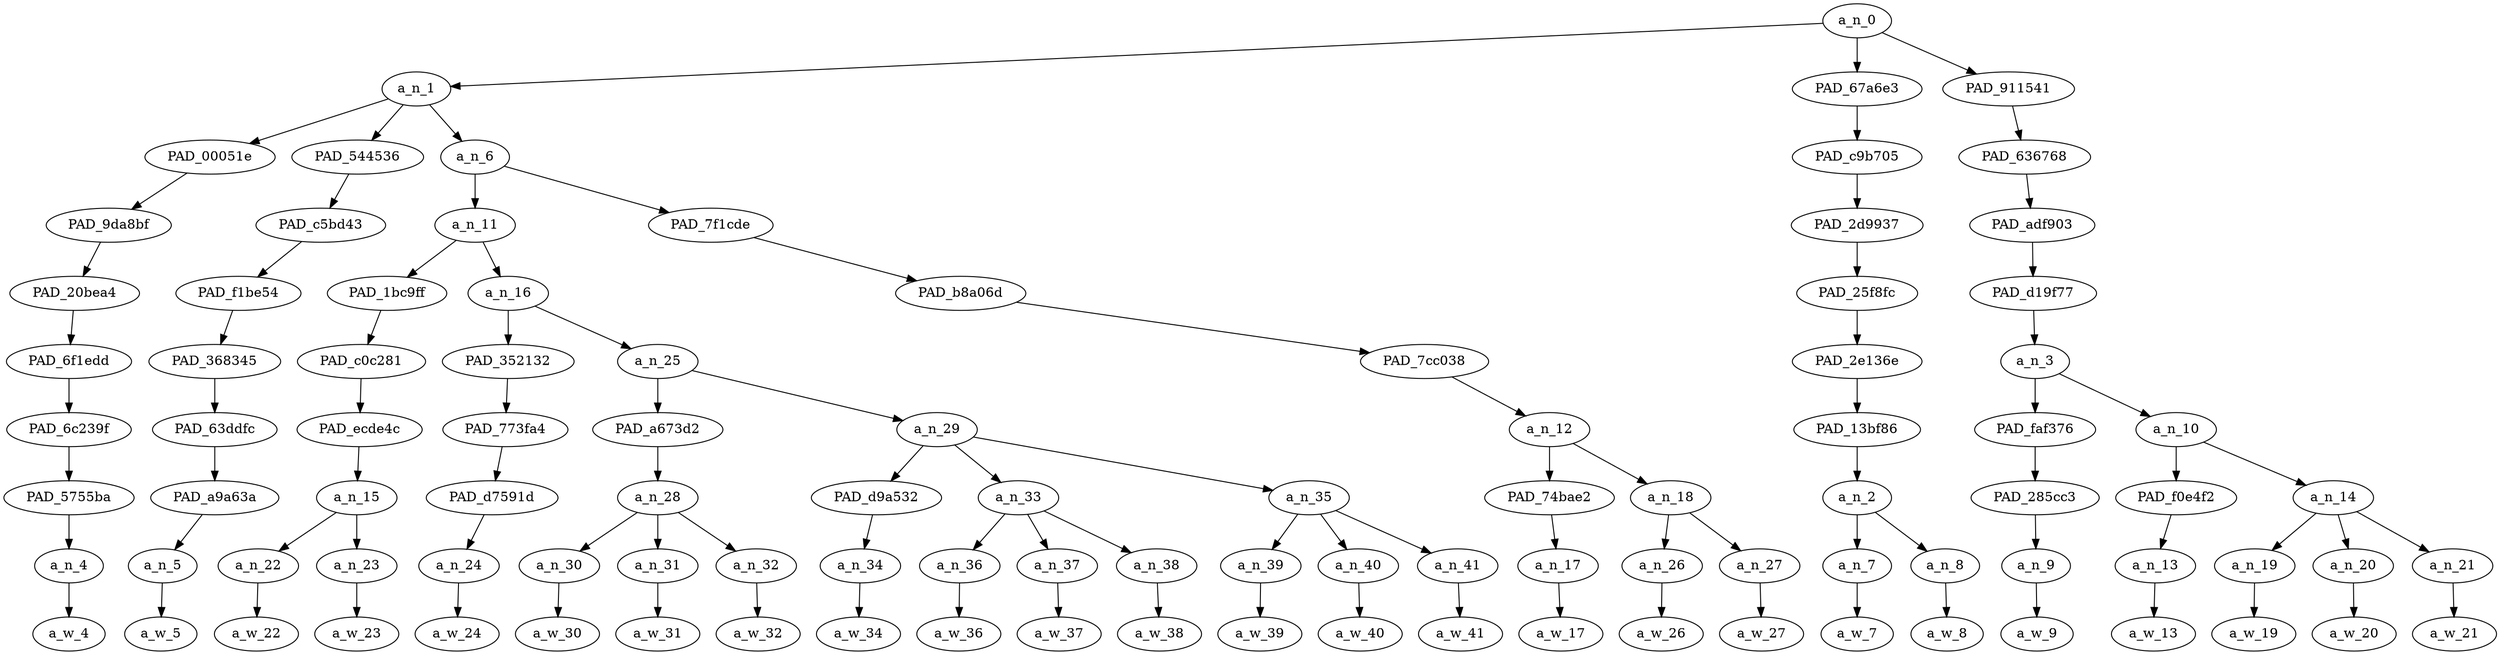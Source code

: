 strict digraph "" {
	a_n_0	[div_dir=1,
		index=0,
		level=9,
		pos="14.395833333333334,9!",
		text_span="[0, 1, 2, 3, 4, 5, 6, 7, 8, 9, 10, 11, 12, 13, 14, 15, 16, 17, 18, 19, 20, 21, 22, 23, 24]",
		value=0.99999999];
	a_n_1	[div_dir=1,
		index=0,
		level=8,
		pos="3.6875,8!",
		text_span="[0, 1, 2, 3, 4, 5, 6, 7, 8, 9, 10, 11, 12, 13, 14, 15, 16, 17]",
		value=0.83347663];
	a_n_0 -> a_n_1;
	PAD_67a6e3	[div_dir=1,
		index=1,
		level=8,
		pos="18.5,8!",
		text_span="[18, 19]",
		value=0.03892579];
	a_n_0 -> PAD_67a6e3;
	PAD_911541	[div_dir=1,
		index=2,
		level=8,
		pos="21.0,8!",
		text_span="[20, 21, 22, 23, 24]",
		value=0.12755260];
	a_n_0 -> PAD_911541;
	PAD_00051e	[div_dir=-1,
		index=0,
		level=7,
		pos="0.0,7!",
		text_span="[0]",
		value=0.04993512];
	a_n_1 -> PAD_00051e;
	PAD_544536	[div_dir=-1,
		index=1,
		level=7,
		pos="1.0,7!",
		text_span="[1]",
		value=0.03074056];
	a_n_1 -> PAD_544536;
	a_n_6	[div_dir=1,
		index=2,
		level=7,
		pos="10.0625,7!",
		text_span="[2, 3, 4, 5, 6, 7, 8, 9, 10, 11, 12, 13, 14, 15, 16, 17]",
		value=0.75276106];
	a_n_1 -> a_n_6;
	PAD_9da8bf	[div_dir=-1,
		index=0,
		level=6,
		pos="0.0,6!",
		text_span="[0]",
		value=0.04993512];
	PAD_00051e -> PAD_9da8bf;
	PAD_20bea4	[div_dir=-1,
		index=0,
		level=5,
		pos="0.0,5!",
		text_span="[0]",
		value=0.04993512];
	PAD_9da8bf -> PAD_20bea4;
	PAD_6f1edd	[div_dir=-1,
		index=0,
		level=4,
		pos="0.0,4!",
		text_span="[0]",
		value=0.04993512];
	PAD_20bea4 -> PAD_6f1edd;
	PAD_6c239f	[div_dir=-1,
		index=0,
		level=3,
		pos="0.0,3!",
		text_span="[0]",
		value=0.04993512];
	PAD_6f1edd -> PAD_6c239f;
	PAD_5755ba	[div_dir=-1,
		index=0,
		level=2,
		pos="0.0,2!",
		text_span="[0]",
		value=0.04993512];
	PAD_6c239f -> PAD_5755ba;
	a_n_4	[div_dir=-1,
		index=0,
		level=1,
		pos="0.0,1!",
		text_span="[0]",
		value=0.04993512];
	PAD_5755ba -> a_n_4;
	a_w_4	[div_dir=0,
		index=0,
		level=0,
		pos="0,0!",
		text_span="[0]",
		value=honestly];
	a_n_4 -> a_w_4;
	PAD_c5bd43	[div_dir=-1,
		index=1,
		level=6,
		pos="1.0,6!",
		text_span="[1]",
		value=0.03074056];
	PAD_544536 -> PAD_c5bd43;
	PAD_f1be54	[div_dir=-1,
		index=1,
		level=5,
		pos="1.0,5!",
		text_span="[1]",
		value=0.03074056];
	PAD_c5bd43 -> PAD_f1be54;
	PAD_368345	[div_dir=-1,
		index=1,
		level=4,
		pos="1.0,4!",
		text_span="[1]",
		value=0.03074056];
	PAD_f1be54 -> PAD_368345;
	PAD_63ddfc	[div_dir=-1,
		index=1,
		level=3,
		pos="1.0,3!",
		text_span="[1]",
		value=0.03074056];
	PAD_368345 -> PAD_63ddfc;
	PAD_a9a63a	[div_dir=-1,
		index=1,
		level=2,
		pos="1.0,2!",
		text_span="[1]",
		value=0.03074056];
	PAD_63ddfc -> PAD_a9a63a;
	a_n_5	[div_dir=-1,
		index=1,
		level=1,
		pos="1.0,1!",
		text_span="[1]",
		value=0.03074056];
	PAD_a9a63a -> a_n_5;
	a_w_5	[div_dir=0,
		index=1,
		level=0,
		pos="1,0!",
		text_span="[1]",
		value=what];
	a_n_5 -> a_w_5;
	a_n_11	[div_dir=1,
		index=2,
		level=6,
		pos="4.375,6!",
		text_span="[2, 3, 4, 5, 6, 7, 8, 9, 10, 11, 12, 13, 14]",
		value=0.63243243];
	a_n_6 -> a_n_11;
	PAD_7f1cde	[div_dir=-1,
		index=3,
		level=6,
		pos="15.75,6!",
		text_span="[15, 16, 17]",
		value=0.12019659];
	a_n_6 -> PAD_7f1cde;
	PAD_1bc9ff	[div_dir=1,
		index=2,
		level=5,
		pos="2.5,5!",
		text_span="[2, 3]",
		value=0.04933511];
	a_n_11 -> PAD_1bc9ff;
	a_n_16	[div_dir=1,
		index=3,
		level=5,
		pos="6.25,5!",
		text_span="[4, 5, 6, 7, 8, 9, 10, 11, 12, 13, 14]",
		value=0.58294862];
	a_n_11 -> a_n_16;
	PAD_c0c281	[div_dir=1,
		index=2,
		level=4,
		pos="2.5,4!",
		text_span="[2, 3]",
		value=0.04933511];
	PAD_1bc9ff -> PAD_c0c281;
	PAD_ecde4c	[div_dir=1,
		index=2,
		level=3,
		pos="2.5,3!",
		text_span="[2, 3]",
		value=0.04933511];
	PAD_c0c281 -> PAD_ecde4c;
	a_n_15	[div_dir=1,
		index=2,
		level=2,
		pos="2.5,2!",
		text_span="[2, 3]",
		value=0.04933511];
	PAD_ecde4c -> a_n_15;
	a_n_22	[div_dir=1,
		index=2,
		level=1,
		pos="2.0,1!",
		text_span="[2]",
		value=0.02097079];
	a_n_15 -> a_n_22;
	a_n_23	[div_dir=1,
		index=3,
		level=1,
		pos="3.0,1!",
		text_span="[3]",
		value=0.02830535];
	a_n_15 -> a_n_23;
	a_w_22	[div_dir=0,
		index=2,
		level=0,
		pos="2,0!",
		text_span="[2]",
		value=the];
	a_n_22 -> a_w_22;
	a_w_23	[div_dir=0,
		index=3,
		level=0,
		pos="3,0!",
		text_span="[3]",
		value=difference];
	a_n_23 -> a_w_23;
	PAD_352132	[div_dir=1,
		index=3,
		level=4,
		pos="4.0,4!",
		text_span="[4]",
		value=0.02536912];
	a_n_16 -> PAD_352132;
	a_n_25	[div_dir=1,
		index=4,
		level=4,
		pos="8.5,4!",
		text_span="[5, 6, 7, 8, 9, 10, 11, 12, 13, 14]",
		value=0.55744299];
	a_n_16 -> a_n_25;
	PAD_773fa4	[div_dir=1,
		index=3,
		level=3,
		pos="4.0,3!",
		text_span="[4]",
		value=0.02536912];
	PAD_352132 -> PAD_773fa4;
	PAD_d7591d	[div_dir=1,
		index=3,
		level=2,
		pos="4.0,2!",
		text_span="[4]",
		value=0.02536912];
	PAD_773fa4 -> PAD_d7591d;
	a_n_24	[div_dir=1,
		index=4,
		level=1,
		pos="4.0,1!",
		text_span="[4]",
		value=0.02536912];
	PAD_d7591d -> a_n_24;
	a_w_24	[div_dir=0,
		index=4,
		level=0,
		pos="4,0!",
		text_span="[4]",
		value=between];
	a_n_24 -> a_w_24;
	PAD_a673d2	[div_dir=1,
		index=4,
		level=3,
		pos="6.0,3!",
		text_span="[5, 6, 7]",
		value=0.18342922];
	a_n_25 -> PAD_a673d2;
	a_n_29	[div_dir=-1,
		index=5,
		level=3,
		pos="11.0,3!",
		text_span="[8, 9, 10, 11, 12, 13, 14]",
		value=0.37388170];
	a_n_25 -> a_n_29;
	a_n_28	[div_dir=1,
		index=4,
		level=2,
		pos="6.0,2!",
		text_span="[5, 6, 7]",
		value=0.18342922];
	PAD_a673d2 -> a_n_28;
	a_n_30	[div_dir=1,
		index=5,
		level=1,
		pos="5.0,1!",
		text_span="[5]",
		value=0.02408032];
	a_n_28 -> a_n_30;
	a_n_31	[div_dir=1,
		index=6,
		level=1,
		pos="6.0,1!",
		text_span="[6]",
		value=0.06078578];
	a_n_28 -> a_n_31;
	a_n_32	[div_dir=1,
		index=7,
		level=1,
		pos="7.0,1!",
		text_span="[7]",
		value=0.09818252];
	a_n_28 -> a_n_32;
	a_w_30	[div_dir=0,
		index=5,
		level=0,
		pos="5,0!",
		text_span="[5]",
		value=the1];
	a_n_30 -> a_w_30;
	a_w_31	[div_dir=0,
		index=6,
		level=0,
		pos="6,0!",
		text_span="[6]",
		value=portuguese];
	a_n_31 -> a_w_31;
	a_w_32	[div_dir=0,
		index=7,
		level=0,
		pos="7,0!",
		text_span="[7]",
		value=burger];
	a_n_32 -> a_w_32;
	PAD_d9a532	[div_dir=-1,
		index=6,
		level=2,
		pos="11.0,2!",
		text_span="[11]",
		value=0.02087921];
	a_n_29 -> PAD_d9a532;
	a_n_33	[div_dir=-1,
		index=5,
		level=2,
		pos="9.0,2!",
		text_span="[8, 9, 10]",
		value=0.13234137];
	a_n_29 -> a_n_33;
	a_n_35	[div_dir=-1,
		index=7,
		level=2,
		pos="13.0,2!",
		text_span="[12, 13, 14]",
		value=0.22057996];
	a_n_29 -> a_n_35;
	a_n_34	[div_dir=-1,
		index=11,
		level=1,
		pos="11.0,1!",
		text_span="[11]",
		value=0.02087921];
	PAD_d9a532 -> a_n_34;
	a_w_34	[div_dir=0,
		index=11,
		level=0,
		pos="11,0!",
		text_span="[11]",
		value=and];
	a_n_34 -> a_w_34;
	a_n_36	[div_dir=-1,
		index=8,
		level=1,
		pos="8.0,1!",
		text_span="[8]",
		value=0.04161458];
	a_n_33 -> a_n_36;
	a_n_37	[div_dir=1,
		index=9,
		level=1,
		pos="9.0,1!",
		text_span="[9]",
		value=0.06291942];
	a_n_33 -> a_n_37;
	a_n_38	[div_dir=-1,
		index=10,
		level=1,
		pos="10.0,1!",
		text_span="[10]",
		value=0.02779925];
	a_n_33 -> a_n_38;
	a_w_36	[div_dir=0,
		index=8,
		level=0,
		pos="8,0!",
		text_span="[8]",
		value=the2];
	a_n_36 -> a_w_36;
	a_w_37	[div_dir=0,
		index=9,
		level=0,
		pos="9,0!",
		text_span="[9]",
		value=rio];
	a_n_37 -> a_w_37;
	a_w_38	[div_dir=0,
		index=10,
		level=0,
		pos="10,0!",
		text_span="[10]",
		value=one];
	a_n_38 -> a_w_38;
	a_n_39	[div_dir=1,
		index=12,
		level=1,
		pos="12.0,1!",
		text_span="[12]",
		value=0.03034872];
	a_n_35 -> a_n_39;
	a_n_40	[div_dir=-1,
		index=13,
		level=1,
		pos="13.0,1!",
		text_span="[13]",
		value=0.10891388];
	a_n_35 -> a_n_40;
	a_n_41	[div_dir=1,
		index=14,
		level=1,
		pos="14.0,1!",
		text_span="[14]",
		value=0.08120639];
	a_n_35 -> a_n_41;
	a_w_39	[div_dir=0,
		index=12,
		level=0,
		pos="12,0!",
		text_span="[12]",
		value=the3];
	a_n_39 -> a_w_39;
	a_w_40	[div_dir=0,
		index=13,
		level=0,
		pos="13,0!",
		text_span="[13]",
		value=chili];
	a_n_40 -> a_w_40;
	a_w_41	[div_dir=0,
		index=14,
		level=0,
		pos="14,0!",
		text_span="[14]",
		value=fish];
	a_n_41 -> a_w_41;
	PAD_b8a06d	[div_dir=-1,
		index=4,
		level=5,
		pos="15.75,5!",
		text_span="[15, 16, 17]",
		value=0.12019659];
	PAD_7f1cde -> PAD_b8a06d;
	PAD_7cc038	[div_dir=-1,
		index=5,
		level=4,
		pos="15.75,4!",
		text_span="[15, 16, 17]",
		value=0.12019659];
	PAD_b8a06d -> PAD_7cc038;
	a_n_12	[div_dir=-1,
		index=6,
		level=3,
		pos="15.75,3!",
		text_span="[15, 16, 17]",
		value=0.12019659];
	PAD_7cc038 -> a_n_12;
	PAD_74bae2	[div_dir=-1,
		index=8,
		level=2,
		pos="15.0,2!",
		text_span="[15]",
		value=0.02861796];
	a_n_12 -> PAD_74bae2;
	a_n_18	[div_dir=-1,
		index=9,
		level=2,
		pos="16.5,2!",
		text_span="[16, 17]",
		value=0.09157518];
	a_n_12 -> a_n_18;
	a_n_17	[div_dir=-1,
		index=15,
		level=1,
		pos="15.0,1!",
		text_span="[15]",
		value=0.02861796];
	PAD_74bae2 -> a_n_17;
	a_w_17	[div_dir=0,
		index=15,
		level=0,
		pos="15,0!",
		text_span="[15]",
		value=one1];
	a_n_17 -> a_w_17;
	a_n_26	[div_dir=-1,
		index=16,
		level=1,
		pos="16.0,1!",
		text_span="[16]",
		value=0.02496907];
	a_n_18 -> a_n_26;
	a_n_27	[div_dir=1,
		index=17,
		level=1,
		pos="17.0,1!",
		text_span="[17]",
		value=0.06660385];
	a_n_18 -> a_n_27;
	a_w_26	[div_dir=0,
		index=16,
		level=0,
		pos="16,0!",
		text_span="[16]",
		value=from];
	a_n_26 -> a_w_26;
	a_w_27	[div_dir=0,
		index=17,
		level=0,
		pos="17,0!",
		text_span="[17]",
		value=mcdonald];
	a_n_27 -> a_w_27;
	PAD_c9b705	[div_dir=1,
		index=3,
		level=7,
		pos="18.5,7!",
		text_span="[18, 19]",
		value=0.03892579];
	PAD_67a6e3 -> PAD_c9b705;
	PAD_2d9937	[div_dir=1,
		index=4,
		level=6,
		pos="18.5,6!",
		text_span="[18, 19]",
		value=0.03892579];
	PAD_c9b705 -> PAD_2d9937;
	PAD_25f8fc	[div_dir=1,
		index=5,
		level=5,
		pos="18.5,5!",
		text_span="[18, 19]",
		value=0.03892579];
	PAD_2d9937 -> PAD_25f8fc;
	PAD_2e136e	[div_dir=1,
		index=6,
		level=4,
		pos="18.5,4!",
		text_span="[18, 19]",
		value=0.03892579];
	PAD_25f8fc -> PAD_2e136e;
	PAD_13bf86	[div_dir=1,
		index=7,
		level=3,
		pos="18.5,3!",
		text_span="[18, 19]",
		value=0.03892579];
	PAD_2e136e -> PAD_13bf86;
	a_n_2	[div_dir=1,
		index=10,
		level=2,
		pos="18.5,2!",
		text_span="[18, 19]",
		value=0.03892579];
	PAD_13bf86 -> a_n_2;
	a_n_7	[div_dir=1,
		index=18,
		level=1,
		pos="18.0,1!",
		text_span="[18]",
		value=0.02159641];
	a_n_2 -> a_n_7;
	a_n_8	[div_dir=1,
		index=19,
		level=1,
		pos="19.0,1!",
		text_span="[19]",
		value=0.01732123];
	a_n_2 -> a_n_8;
	a_w_7	[div_dir=0,
		index=18,
		level=0,
		pos="18,0!",
		text_span="[18]",
		value=they];
	a_n_7 -> a_w_7;
	a_w_8	[div_dir=0,
		index=19,
		level=0,
		pos="19,0!",
		text_span="[19]",
		value=all];
	a_n_8 -> a_w_8;
	PAD_636768	[div_dir=1,
		index=4,
		level=7,
		pos="21.0,7!",
		text_span="[20, 21, 22, 23, 24]",
		value=0.12755260];
	PAD_911541 -> PAD_636768;
	PAD_adf903	[div_dir=1,
		index=5,
		level=6,
		pos="21.0,6!",
		text_span="[20, 21, 22, 23, 24]",
		value=0.12755260];
	PAD_636768 -> PAD_adf903;
	PAD_d19f77	[div_dir=1,
		index=6,
		level=5,
		pos="21.0,5!",
		text_span="[20, 21, 22, 23, 24]",
		value=0.12755260];
	PAD_adf903 -> PAD_d19f77;
	a_n_3	[div_dir=1,
		index=7,
		level=4,
		pos="21.0,4!",
		text_span="[20, 21, 22, 23, 24]",
		value=0.12755260];
	PAD_d19f77 -> a_n_3;
	PAD_faf376	[div_dir=1,
		index=8,
		level=3,
		pos="20.0,3!",
		text_span="[20]",
		value=0.02329457];
	a_n_3 -> PAD_faf376;
	a_n_10	[div_dir=-1,
		index=9,
		level=3,
		pos="22.0,3!",
		text_span="[21, 22, 23, 24]",
		value=0.10423820];
	a_n_3 -> a_n_10;
	PAD_285cc3	[div_dir=1,
		index=11,
		level=2,
		pos="20.0,2!",
		text_span="[20]",
		value=0.02329457];
	PAD_faf376 -> PAD_285cc3;
	a_n_9	[div_dir=1,
		index=20,
		level=1,
		pos="20.0,1!",
		text_span="[20]",
		value=0.02329457];
	PAD_285cc3 -> a_n_9;
	a_w_9	[div_dir=0,
		index=20,
		level=0,
		pos="20,0!",
		text_span="[20]",
		value=look];
	a_n_9 -> a_w_9;
	PAD_f0e4f2	[div_dir=1,
		index=12,
		level=2,
		pos="21.0,2!",
		text_span="[21]",
		value=0.01852936];
	a_n_10 -> PAD_f0e4f2;
	a_n_14	[div_dir=-1,
		index=13,
		level=2,
		pos="23.0,2!",
		text_span="[22, 23, 24]",
		value=0.08570564];
	a_n_10 -> a_n_14;
	a_n_13	[div_dir=1,
		index=21,
		level=1,
		pos="21.0,1!",
		text_span="[21]",
		value=0.01852936];
	PAD_f0e4f2 -> a_n_13;
	a_w_13	[div_dir=0,
		index=21,
		level=0,
		pos="21,0!",
		text_span="[21]",
		value=like];
	a_n_13 -> a_w_13;
	a_n_19	[div_dir=-1,
		index=22,
		level=1,
		pos="22.0,1!",
		text_span="[22]",
		value=0.01701429];
	a_n_14 -> a_n_19;
	a_n_20	[div_dir=1,
		index=23,
		level=1,
		pos="23.0,1!",
		text_span="[23]",
		value=0.02405961];
	a_n_14 -> a_n_20;
	a_n_21	[div_dir=-1,
		index=24,
		level=1,
		pos="24.0,1!",
		text_span="[24]",
		value=0.04459949];
	a_n_14 -> a_n_21;
	a_w_19	[div_dir=0,
		index=22,
		level=0,
		pos="22,0!",
		text_span="[22]",
		value=the4];
	a_n_19 -> a_w_19;
	a_w_20	[div_dir=0,
		index=23,
		level=0,
		pos="23,0!",
		text_span="[23]",
		value=same];
	a_n_20 -> a_w_20;
	a_w_21	[div_dir=0,
		index=24,
		level=0,
		pos="24,0!",
		text_span="[24]",
		value=shit];
	a_n_21 -> a_w_21;
}
